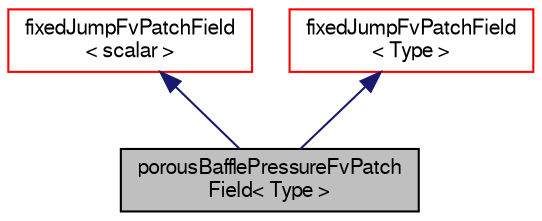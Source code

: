 digraph "porousBafflePressureFvPatchField&lt; Type &gt;"
{
  bgcolor="transparent";
  edge [fontname="FreeSans",fontsize="10",labelfontname="FreeSans",labelfontsize="10"];
  node [fontname="FreeSans",fontsize="10",shape=record];
  Node19 [label="porousBafflePressureFvPatch\lField\< Type \>",height=0.2,width=0.4,color="black", fillcolor="grey75", style="filled", fontcolor="black"];
  Node20 -> Node19 [dir="back",color="midnightblue",fontsize="10",style="solid",fontname="FreeSans"];
  Node20 [label="fixedJumpFvPatchField\l\< scalar \>",height=0.2,width=0.4,color="red",URL="$a22102.html"];
  Node41 -> Node19 [dir="back",color="midnightblue",fontsize="10",style="solid",fontname="FreeSans"];
  Node41 [label="fixedJumpFvPatchField\l\< Type \>",height=0.2,width=0.4,color="red",URL="$a22102.html",tooltip="This boundary condition provides a jump condition, using the cyclic condition as a base..."];
}
